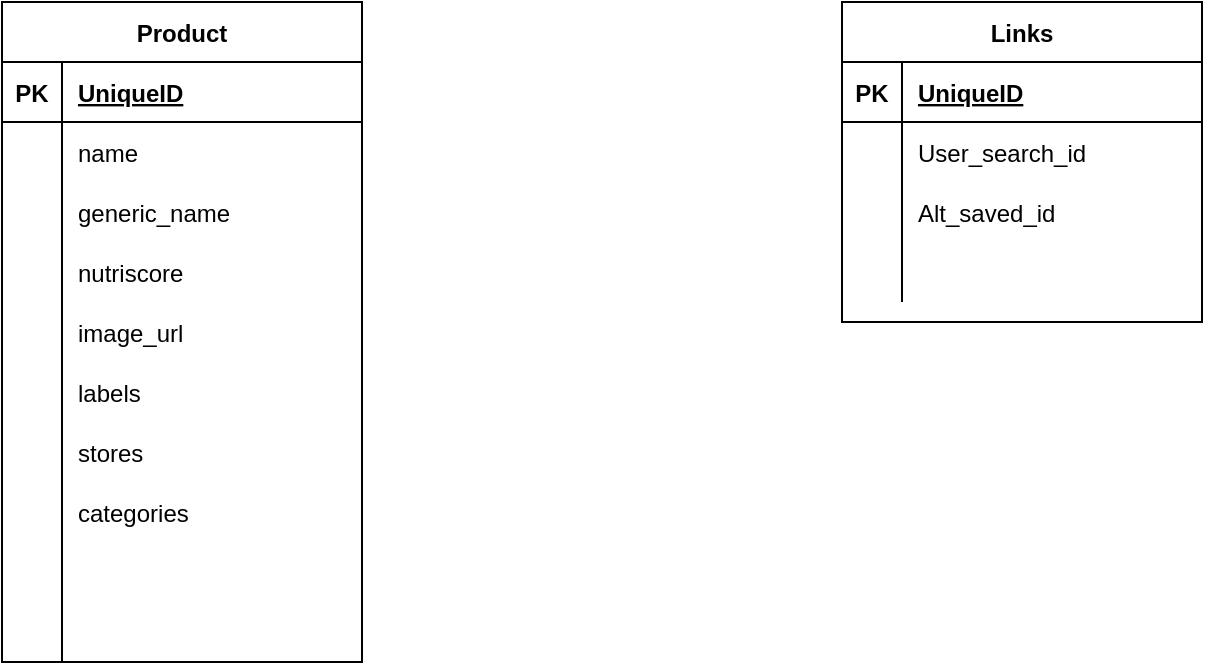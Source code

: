 <mxfile version="13.11.0" type="github">
  <diagram id="1Tpu2oxvemTthpUWuYd5" name="Page-1">
    <mxGraphModel dx="1395" dy="766" grid="1" gridSize="10" guides="1" tooltips="1" connect="1" arrows="1" fold="1" page="1" pageScale="1" pageWidth="827" pageHeight="1169" math="0" shadow="0">
      <root>
        <mxCell id="0" />
        <mxCell id="1" parent="0" />
        <mxCell id="zcKzfeUPmAMBA1N0ssA8-3" value="Product" style="shape=table;startSize=30;container=1;collapsible=1;childLayout=tableLayout;fixedRows=1;rowLines=0;fontStyle=1;align=center;resizeLast=1;" vertex="1" parent="1">
          <mxGeometry x="80" y="100" width="180" height="330" as="geometry" />
        </mxCell>
        <mxCell id="zcKzfeUPmAMBA1N0ssA8-4" value="" style="shape=partialRectangle;collapsible=0;dropTarget=0;pointerEvents=0;fillColor=none;top=0;left=0;bottom=1;right=0;points=[[0,0.5],[1,0.5]];portConstraint=eastwest;" vertex="1" parent="zcKzfeUPmAMBA1N0ssA8-3">
          <mxGeometry y="30" width="180" height="30" as="geometry" />
        </mxCell>
        <mxCell id="zcKzfeUPmAMBA1N0ssA8-5" value="PK" style="shape=partialRectangle;connectable=0;fillColor=none;top=0;left=0;bottom=0;right=0;fontStyle=1;overflow=hidden;" vertex="1" parent="zcKzfeUPmAMBA1N0ssA8-4">
          <mxGeometry width="30" height="30" as="geometry" />
        </mxCell>
        <mxCell id="zcKzfeUPmAMBA1N0ssA8-6" value="UniqueID" style="shape=partialRectangle;connectable=0;fillColor=none;top=0;left=0;bottom=0;right=0;align=left;spacingLeft=6;fontStyle=5;overflow=hidden;" vertex="1" parent="zcKzfeUPmAMBA1N0ssA8-4">
          <mxGeometry x="30" width="150" height="30" as="geometry" />
        </mxCell>
        <mxCell id="zcKzfeUPmAMBA1N0ssA8-7" value="" style="shape=partialRectangle;collapsible=0;dropTarget=0;pointerEvents=0;fillColor=none;top=0;left=0;bottom=0;right=0;points=[[0,0.5],[1,0.5]];portConstraint=eastwest;" vertex="1" parent="zcKzfeUPmAMBA1N0ssA8-3">
          <mxGeometry y="60" width="180" height="30" as="geometry" />
        </mxCell>
        <mxCell id="zcKzfeUPmAMBA1N0ssA8-8" value="" style="shape=partialRectangle;connectable=0;fillColor=none;top=0;left=0;bottom=0;right=0;editable=1;overflow=hidden;" vertex="1" parent="zcKzfeUPmAMBA1N0ssA8-7">
          <mxGeometry width="30" height="30" as="geometry" />
        </mxCell>
        <mxCell id="zcKzfeUPmAMBA1N0ssA8-9" value="name" style="shape=partialRectangle;connectable=0;fillColor=none;top=0;left=0;bottom=0;right=0;align=left;spacingLeft=6;overflow=hidden;" vertex="1" parent="zcKzfeUPmAMBA1N0ssA8-7">
          <mxGeometry x="30" width="150" height="30" as="geometry" />
        </mxCell>
        <mxCell id="zcKzfeUPmAMBA1N0ssA8-10" value="" style="shape=partialRectangle;collapsible=0;dropTarget=0;pointerEvents=0;fillColor=none;top=0;left=0;bottom=0;right=0;points=[[0,0.5],[1,0.5]];portConstraint=eastwest;" vertex="1" parent="zcKzfeUPmAMBA1N0ssA8-3">
          <mxGeometry y="90" width="180" height="30" as="geometry" />
        </mxCell>
        <mxCell id="zcKzfeUPmAMBA1N0ssA8-11" value="" style="shape=partialRectangle;connectable=0;fillColor=none;top=0;left=0;bottom=0;right=0;editable=1;overflow=hidden;" vertex="1" parent="zcKzfeUPmAMBA1N0ssA8-10">
          <mxGeometry width="30" height="30" as="geometry" />
        </mxCell>
        <mxCell id="zcKzfeUPmAMBA1N0ssA8-12" value="generic_name" style="shape=partialRectangle;connectable=0;fillColor=none;top=0;left=0;bottom=0;right=0;align=left;spacingLeft=6;overflow=hidden;" vertex="1" parent="zcKzfeUPmAMBA1N0ssA8-10">
          <mxGeometry x="30" width="150" height="30" as="geometry" />
        </mxCell>
        <mxCell id="zcKzfeUPmAMBA1N0ssA8-13" value="" style="shape=partialRectangle;collapsible=0;dropTarget=0;pointerEvents=0;fillColor=none;top=0;left=0;bottom=0;right=0;points=[[0,0.5],[1,0.5]];portConstraint=eastwest;" vertex="1" parent="zcKzfeUPmAMBA1N0ssA8-3">
          <mxGeometry y="120" width="180" height="30" as="geometry" />
        </mxCell>
        <mxCell id="zcKzfeUPmAMBA1N0ssA8-14" value="" style="shape=partialRectangle;connectable=0;fillColor=none;top=0;left=0;bottom=0;right=0;editable=1;overflow=hidden;" vertex="1" parent="zcKzfeUPmAMBA1N0ssA8-13">
          <mxGeometry width="30" height="30" as="geometry" />
        </mxCell>
        <mxCell id="zcKzfeUPmAMBA1N0ssA8-15" value="nutriscore" style="shape=partialRectangle;connectable=0;fillColor=none;top=0;left=0;bottom=0;right=0;align=left;spacingLeft=6;overflow=hidden;" vertex="1" parent="zcKzfeUPmAMBA1N0ssA8-13">
          <mxGeometry x="30" width="150" height="30" as="geometry" />
        </mxCell>
        <mxCell id="zcKzfeUPmAMBA1N0ssA8-16" value="" style="shape=partialRectangle;collapsible=0;dropTarget=0;pointerEvents=0;fillColor=none;top=0;left=0;bottom=0;right=0;points=[[0,0.5],[1,0.5]];portConstraint=eastwest;" vertex="1" parent="zcKzfeUPmAMBA1N0ssA8-3">
          <mxGeometry y="150" width="180" height="30" as="geometry" />
        </mxCell>
        <mxCell id="zcKzfeUPmAMBA1N0ssA8-17" value="" style="shape=partialRectangle;connectable=0;fillColor=none;top=0;left=0;bottom=0;right=0;editable=1;overflow=hidden;" vertex="1" parent="zcKzfeUPmAMBA1N0ssA8-16">
          <mxGeometry width="30" height="30" as="geometry" />
        </mxCell>
        <mxCell id="zcKzfeUPmAMBA1N0ssA8-18" value="image_url" style="shape=partialRectangle;connectable=0;fillColor=none;top=0;left=0;bottom=0;right=0;align=left;spacingLeft=6;overflow=hidden;" vertex="1" parent="zcKzfeUPmAMBA1N0ssA8-16">
          <mxGeometry x="30" width="150" height="30" as="geometry" />
        </mxCell>
        <mxCell id="zcKzfeUPmAMBA1N0ssA8-19" value="" style="shape=partialRectangle;collapsible=0;dropTarget=0;pointerEvents=0;fillColor=none;top=0;left=0;bottom=0;right=0;points=[[0,0.5],[1,0.5]];portConstraint=eastwest;" vertex="1" parent="zcKzfeUPmAMBA1N0ssA8-3">
          <mxGeometry y="180" width="180" height="30" as="geometry" />
        </mxCell>
        <mxCell id="zcKzfeUPmAMBA1N0ssA8-20" value="" style="shape=partialRectangle;connectable=0;fillColor=none;top=0;left=0;bottom=0;right=0;editable=1;overflow=hidden;" vertex="1" parent="zcKzfeUPmAMBA1N0ssA8-19">
          <mxGeometry width="30" height="30" as="geometry" />
        </mxCell>
        <mxCell id="zcKzfeUPmAMBA1N0ssA8-21" value="labels" style="shape=partialRectangle;connectable=0;fillColor=none;top=0;left=0;bottom=0;right=0;align=left;spacingLeft=6;overflow=hidden;" vertex="1" parent="zcKzfeUPmAMBA1N0ssA8-19">
          <mxGeometry x="30" width="150" height="30" as="geometry" />
        </mxCell>
        <mxCell id="zcKzfeUPmAMBA1N0ssA8-22" value="" style="shape=partialRectangle;collapsible=0;dropTarget=0;pointerEvents=0;fillColor=none;top=0;left=0;bottom=0;right=0;points=[[0,0.5],[1,0.5]];portConstraint=eastwest;" vertex="1" parent="zcKzfeUPmAMBA1N0ssA8-3">
          <mxGeometry y="210" width="180" height="30" as="geometry" />
        </mxCell>
        <mxCell id="zcKzfeUPmAMBA1N0ssA8-23" value="" style="shape=partialRectangle;connectable=0;fillColor=none;top=0;left=0;bottom=0;right=0;editable=1;overflow=hidden;" vertex="1" parent="zcKzfeUPmAMBA1N0ssA8-22">
          <mxGeometry width="30" height="30" as="geometry" />
        </mxCell>
        <mxCell id="zcKzfeUPmAMBA1N0ssA8-24" value="stores" style="shape=partialRectangle;connectable=0;fillColor=none;top=0;left=0;bottom=0;right=0;align=left;spacingLeft=6;overflow=hidden;" vertex="1" parent="zcKzfeUPmAMBA1N0ssA8-22">
          <mxGeometry x="30" width="150" height="30" as="geometry" />
        </mxCell>
        <mxCell id="zcKzfeUPmAMBA1N0ssA8-25" value="" style="shape=partialRectangle;collapsible=0;dropTarget=0;pointerEvents=0;fillColor=none;top=0;left=0;bottom=0;right=0;points=[[0,0.5],[1,0.5]];portConstraint=eastwest;" vertex="1" parent="zcKzfeUPmAMBA1N0ssA8-3">
          <mxGeometry y="240" width="180" height="30" as="geometry" />
        </mxCell>
        <mxCell id="zcKzfeUPmAMBA1N0ssA8-26" value="" style="shape=partialRectangle;connectable=0;fillColor=none;top=0;left=0;bottom=0;right=0;editable=1;overflow=hidden;" vertex="1" parent="zcKzfeUPmAMBA1N0ssA8-25">
          <mxGeometry width="30" height="30" as="geometry" />
        </mxCell>
        <mxCell id="zcKzfeUPmAMBA1N0ssA8-27" value="categories" style="shape=partialRectangle;connectable=0;fillColor=none;top=0;left=0;bottom=0;right=0;align=left;spacingLeft=6;overflow=hidden;" vertex="1" parent="zcKzfeUPmAMBA1N0ssA8-25">
          <mxGeometry x="30" width="150" height="30" as="geometry" />
        </mxCell>
        <mxCell id="zcKzfeUPmAMBA1N0ssA8-28" value="" style="shape=partialRectangle;collapsible=0;dropTarget=0;pointerEvents=0;fillColor=none;top=0;left=0;bottom=0;right=0;points=[[0,0.5],[1,0.5]];portConstraint=eastwest;" vertex="1" parent="zcKzfeUPmAMBA1N0ssA8-3">
          <mxGeometry y="270" width="180" height="30" as="geometry" />
        </mxCell>
        <mxCell id="zcKzfeUPmAMBA1N0ssA8-29" value="" style="shape=partialRectangle;connectable=0;fillColor=none;top=0;left=0;bottom=0;right=0;editable=1;overflow=hidden;" vertex="1" parent="zcKzfeUPmAMBA1N0ssA8-28">
          <mxGeometry width="30" height="30" as="geometry" />
        </mxCell>
        <mxCell id="zcKzfeUPmAMBA1N0ssA8-30" value="" style="shape=partialRectangle;connectable=0;fillColor=none;top=0;left=0;bottom=0;right=0;align=left;spacingLeft=6;overflow=hidden;" vertex="1" parent="zcKzfeUPmAMBA1N0ssA8-28">
          <mxGeometry x="30" width="150" height="30" as="geometry" />
        </mxCell>
        <mxCell id="zcKzfeUPmAMBA1N0ssA8-31" value="" style="shape=partialRectangle;collapsible=0;dropTarget=0;pointerEvents=0;fillColor=none;top=0;left=0;bottom=0;right=0;points=[[0,0.5],[1,0.5]];portConstraint=eastwest;" vertex="1" parent="zcKzfeUPmAMBA1N0ssA8-3">
          <mxGeometry y="300" width="180" height="30" as="geometry" />
        </mxCell>
        <mxCell id="zcKzfeUPmAMBA1N0ssA8-32" value="" style="shape=partialRectangle;connectable=0;fillColor=none;top=0;left=0;bottom=0;right=0;editable=1;overflow=hidden;" vertex="1" parent="zcKzfeUPmAMBA1N0ssA8-31">
          <mxGeometry width="30" height="30" as="geometry" />
        </mxCell>
        <mxCell id="zcKzfeUPmAMBA1N0ssA8-33" value="" style="shape=partialRectangle;connectable=0;fillColor=none;top=0;left=0;bottom=0;right=0;align=left;spacingLeft=6;overflow=hidden;" vertex="1" parent="zcKzfeUPmAMBA1N0ssA8-31">
          <mxGeometry x="30" width="150" height="30" as="geometry" />
        </mxCell>
        <mxCell id="zcKzfeUPmAMBA1N0ssA8-43" value="Links" style="shape=table;startSize=30;container=1;collapsible=1;childLayout=tableLayout;fixedRows=1;rowLines=0;fontStyle=1;align=center;resizeLast=1;" vertex="1" parent="1">
          <mxGeometry x="500" y="100" width="180" height="160" as="geometry" />
        </mxCell>
        <mxCell id="zcKzfeUPmAMBA1N0ssA8-44" value="" style="shape=partialRectangle;collapsible=0;dropTarget=0;pointerEvents=0;fillColor=none;top=0;left=0;bottom=1;right=0;points=[[0,0.5],[1,0.5]];portConstraint=eastwest;" vertex="1" parent="zcKzfeUPmAMBA1N0ssA8-43">
          <mxGeometry y="30" width="180" height="30" as="geometry" />
        </mxCell>
        <mxCell id="zcKzfeUPmAMBA1N0ssA8-45" value="PK" style="shape=partialRectangle;connectable=0;fillColor=none;top=0;left=0;bottom=0;right=0;fontStyle=1;overflow=hidden;" vertex="1" parent="zcKzfeUPmAMBA1N0ssA8-44">
          <mxGeometry width="30" height="30" as="geometry" />
        </mxCell>
        <mxCell id="zcKzfeUPmAMBA1N0ssA8-46" value="UniqueID" style="shape=partialRectangle;connectable=0;fillColor=none;top=0;left=0;bottom=0;right=0;align=left;spacingLeft=6;fontStyle=5;overflow=hidden;" vertex="1" parent="zcKzfeUPmAMBA1N0ssA8-44">
          <mxGeometry x="30" width="150" height="30" as="geometry" />
        </mxCell>
        <mxCell id="zcKzfeUPmAMBA1N0ssA8-47" value="" style="shape=partialRectangle;collapsible=0;dropTarget=0;pointerEvents=0;fillColor=none;top=0;left=0;bottom=0;right=0;points=[[0,0.5],[1,0.5]];portConstraint=eastwest;" vertex="1" parent="zcKzfeUPmAMBA1N0ssA8-43">
          <mxGeometry y="60" width="180" height="30" as="geometry" />
        </mxCell>
        <mxCell id="zcKzfeUPmAMBA1N0ssA8-48" value="" style="shape=partialRectangle;connectable=0;fillColor=none;top=0;left=0;bottom=0;right=0;editable=1;overflow=hidden;" vertex="1" parent="zcKzfeUPmAMBA1N0ssA8-47">
          <mxGeometry width="30" height="30" as="geometry" />
        </mxCell>
        <mxCell id="zcKzfeUPmAMBA1N0ssA8-49" value="User_search_id" style="shape=partialRectangle;connectable=0;fillColor=none;top=0;left=0;bottom=0;right=0;align=left;spacingLeft=6;overflow=hidden;" vertex="1" parent="zcKzfeUPmAMBA1N0ssA8-47">
          <mxGeometry x="30" width="150" height="30" as="geometry" />
        </mxCell>
        <mxCell id="zcKzfeUPmAMBA1N0ssA8-50" value="" style="shape=partialRectangle;collapsible=0;dropTarget=0;pointerEvents=0;fillColor=none;top=0;left=0;bottom=0;right=0;points=[[0,0.5],[1,0.5]];portConstraint=eastwest;" vertex="1" parent="zcKzfeUPmAMBA1N0ssA8-43">
          <mxGeometry y="90" width="180" height="30" as="geometry" />
        </mxCell>
        <mxCell id="zcKzfeUPmAMBA1N0ssA8-51" value="" style="shape=partialRectangle;connectable=0;fillColor=none;top=0;left=0;bottom=0;right=0;editable=1;overflow=hidden;" vertex="1" parent="zcKzfeUPmAMBA1N0ssA8-50">
          <mxGeometry width="30" height="30" as="geometry" />
        </mxCell>
        <mxCell id="zcKzfeUPmAMBA1N0ssA8-52" value="Alt_saved_id" style="shape=partialRectangle;connectable=0;fillColor=none;top=0;left=0;bottom=0;right=0;align=left;spacingLeft=6;overflow=hidden;" vertex="1" parent="zcKzfeUPmAMBA1N0ssA8-50">
          <mxGeometry x="30" width="150" height="30" as="geometry" />
        </mxCell>
        <mxCell id="zcKzfeUPmAMBA1N0ssA8-53" value="" style="shape=partialRectangle;collapsible=0;dropTarget=0;pointerEvents=0;fillColor=none;top=0;left=0;bottom=0;right=0;points=[[0,0.5],[1,0.5]];portConstraint=eastwest;" vertex="1" parent="zcKzfeUPmAMBA1N0ssA8-43">
          <mxGeometry y="120" width="180" height="30" as="geometry" />
        </mxCell>
        <mxCell id="zcKzfeUPmAMBA1N0ssA8-54" value="" style="shape=partialRectangle;connectable=0;fillColor=none;top=0;left=0;bottom=0;right=0;editable=1;overflow=hidden;" vertex="1" parent="zcKzfeUPmAMBA1N0ssA8-53">
          <mxGeometry width="30" height="30" as="geometry" />
        </mxCell>
        <mxCell id="zcKzfeUPmAMBA1N0ssA8-55" value="" style="shape=partialRectangle;connectable=0;fillColor=none;top=0;left=0;bottom=0;right=0;align=left;spacingLeft=6;overflow=hidden;" vertex="1" parent="zcKzfeUPmAMBA1N0ssA8-53">
          <mxGeometry x="30" width="150" height="30" as="geometry" />
        </mxCell>
      </root>
    </mxGraphModel>
  </diagram>
</mxfile>
